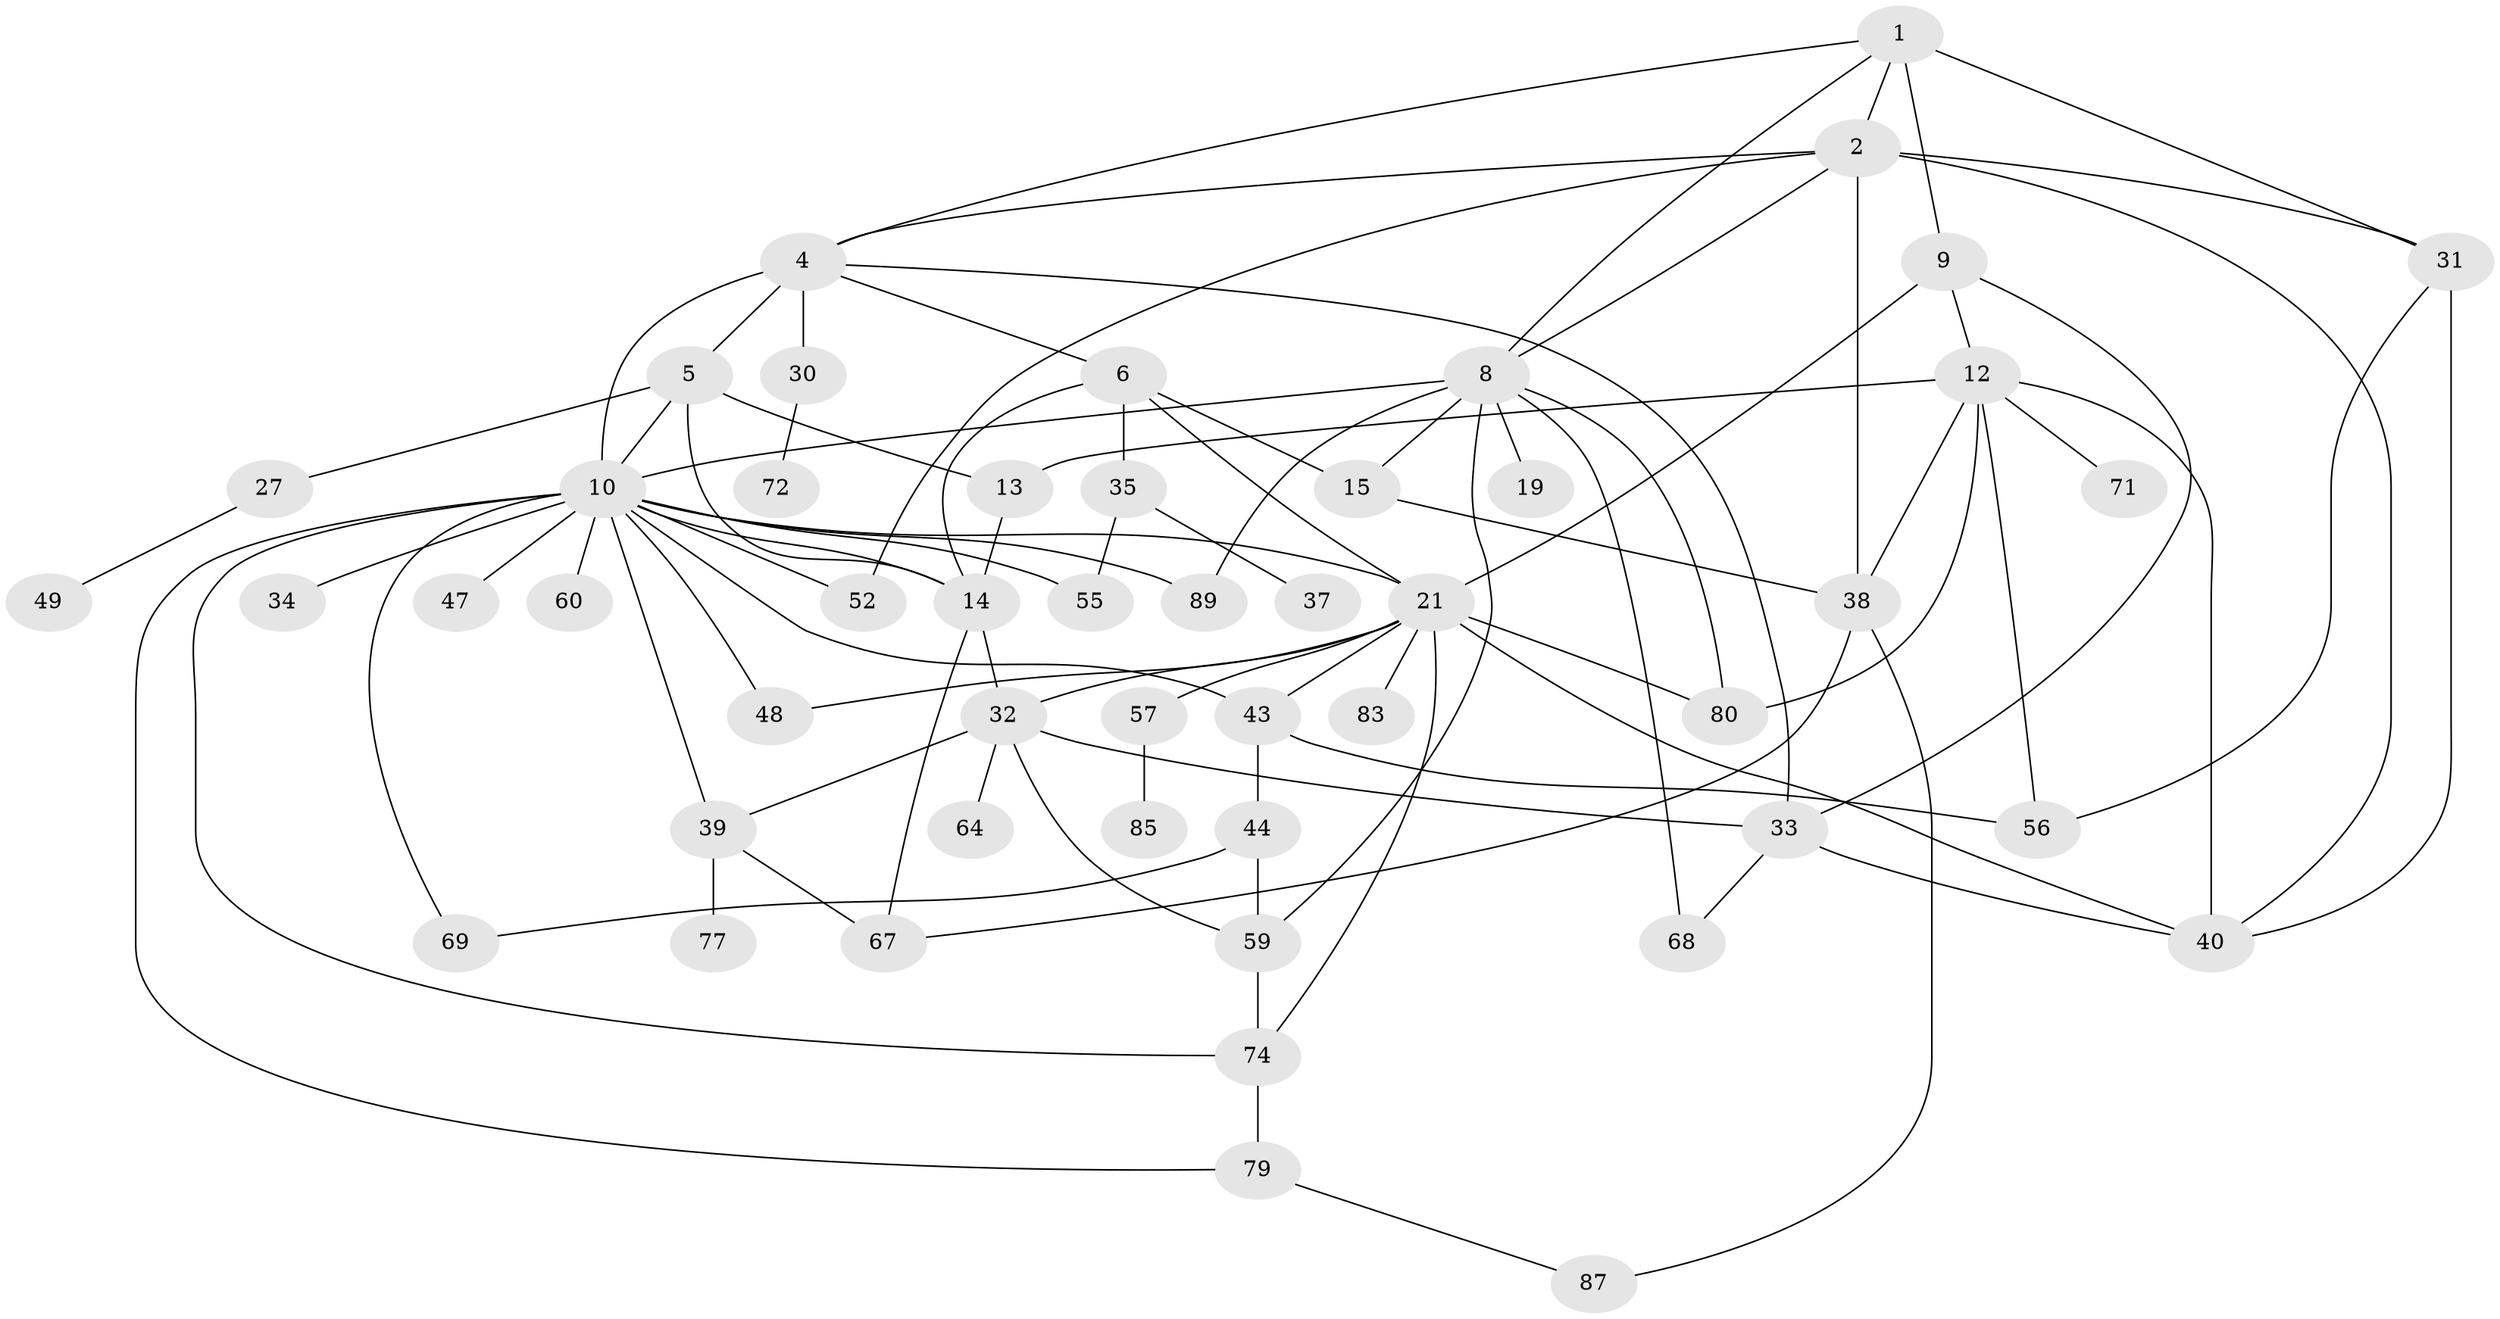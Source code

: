 // original degree distribution, {5: 0.1, 6: 0.05, 3: 0.26, 7: 0.02, 4: 0.13, 2: 0.28, 1: 0.16}
// Generated by graph-tools (version 1.1) at 2025/13/03/09/25 04:13:27]
// undirected, 50 vertices, 90 edges
graph export_dot {
graph [start="1"]
  node [color=gray90,style=filled];
  1 [super="+3"];
  2 [super="+62+70"];
  4 [super="+86+100"];
  5 [super="+7"];
  6 [super="+99+22"];
  8 [super="+61+41"];
  9 [super="+11+20"];
  10 [super="+18+16+25"];
  12 [super="+65+78"];
  13;
  14 [super="+58+53"];
  15;
  19 [super="+73+91"];
  21 [super="+51+24"];
  27;
  30 [super="+46"];
  31;
  32 [super="+36"];
  33 [super="+96"];
  34;
  35 [super="+42"];
  37;
  38 [super="+45"];
  39 [super="+50"];
  40 [super="+95"];
  43;
  44;
  47;
  48;
  49;
  52;
  55;
  56 [super="+92+82"];
  57 [super="+63"];
  59 [super="+90"];
  60;
  64;
  67;
  68 [super="+94"];
  69 [super="+76"];
  71;
  72;
  74 [super="+81"];
  77;
  79;
  80;
  83;
  85;
  87;
  89;
  1 -- 2;
  1 -- 31;
  1 -- 9 [weight=2];
  1 -- 8;
  1 -- 4;
  2 -- 8;
  2 -- 52;
  2 -- 40;
  2 -- 4;
  2 -- 38;
  2 -- 31;
  4 -- 5 [weight=2];
  4 -- 6;
  4 -- 30;
  4 -- 33;
  4 -- 10;
  5 -- 13;
  5 -- 27;
  5 -- 14;
  5 -- 10;
  6 -- 35;
  6 -- 14;
  6 -- 21;
  6 -- 15;
  8 -- 10 [weight=2];
  8 -- 15;
  8 -- 19;
  8 -- 68;
  8 -- 89;
  8 -- 80;
  8 -- 59;
  9 -- 12;
  9 -- 33;
  9 -- 21 [weight=2];
  10 -- 14;
  10 -- 74;
  10 -- 21;
  10 -- 34 [weight=2];
  10 -- 39 [weight=2];
  10 -- 43;
  10 -- 79;
  10 -- 47;
  10 -- 89;
  10 -- 60;
  10 -- 48;
  10 -- 69;
  10 -- 52;
  10 -- 55;
  12 -- 56;
  12 -- 80;
  12 -- 13;
  12 -- 71;
  12 -- 40;
  12 -- 38;
  13 -- 14;
  14 -- 32;
  14 -- 67;
  15 -- 38;
  21 -- 48;
  21 -- 80;
  21 -- 57;
  21 -- 32;
  21 -- 83;
  21 -- 40;
  21 -- 43;
  21 -- 74;
  27 -- 49;
  30 -- 72;
  31 -- 40;
  31 -- 56;
  32 -- 39;
  32 -- 33;
  32 -- 64;
  32 -- 59;
  33 -- 40;
  33 -- 68;
  35 -- 37;
  35 -- 55;
  38 -- 87;
  38 -- 67;
  39 -- 77;
  39 -- 67;
  43 -- 44;
  43 -- 56;
  44 -- 59;
  44 -- 69;
  57 -- 85;
  59 -- 74;
  74 -- 79;
  79 -- 87;
}
